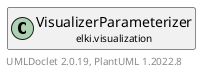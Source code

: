 @startuml
    remove .*\.(Instance|Par|Parameterizer|Factory)$
    set namespaceSeparator none
    hide empty fields
    hide empty methods

    class "<size:14>VisualizerParameterizer.Par\n<size:10>elki.visualization" as elki.visualization.VisualizerParameterizer.Par [[VisualizerParameterizer.Par.html]] {
        {static} +STYLELIB_ID: OptionID
        {static} +ENABLEVIS_ID: OptionID
        {static} +SAMPLING_ID: OptionID
        {static} +SHOWVIS_ID: OptionID
        #stylelib: StyleLibrary
        #enableVisualizers: Pattern
        #showVisualizers: Pattern
        #factories: Collection<VisualizationProcessor>
        #samplesize: int
        +configure(Parameterization): void
        {static} -collectFactorys(MergedParameterization, Pattern): Collection<VisualizationProcessor>
        +make(): VisualizerParameterizer
    }

    interface "<size:14>Parameterizer\n<size:10>elki.utilities.optionhandling" as elki.utilities.optionhandling.Parameterizer [[../utilities/optionhandling/Parameterizer.html]] {
        {abstract} +make(): Object
    }
    class "<size:14>VisualizerParameterizer\n<size:10>elki.visualization" as elki.visualization.VisualizerParameterizer [[VisualizerParameterizer.html]]

    elki.utilities.optionhandling.Parameterizer <|.. elki.visualization.VisualizerParameterizer.Par
    elki.visualization.VisualizerParameterizer +-- elki.visualization.VisualizerParameterizer.Par

    center footer UMLDoclet 2.0.19, PlantUML 1.2022.8
@enduml
